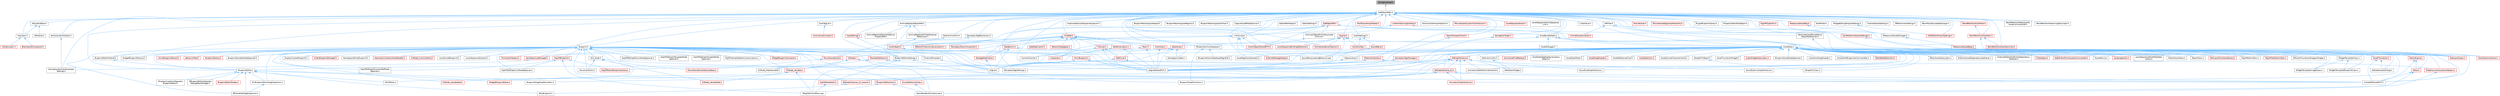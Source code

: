 digraph "StringOverload.h"
{
 // INTERACTIVE_SVG=YES
 // LATEX_PDF_SIZE
  bgcolor="transparent";
  edge [fontname=Helvetica,fontsize=10,labelfontname=Helvetica,labelfontsize=10];
  node [fontname=Helvetica,fontsize=10,shape=box,height=0.2,width=0.4];
  Node1 [id="Node000001",label="StringOverload.h",height=0.2,width=0.4,color="gray40", fillcolor="grey60", style="filled", fontcolor="black",tooltip=" "];
  Node1 -> Node2 [id="edge1_Node000001_Node000002",dir="back",color="steelblue1",style="solid",tooltip=" "];
  Node2 [id="Node000002",label="SoftObjectPath.h",height=0.2,width=0.4,color="grey40", fillcolor="white", style="filled",URL="$d3/dc8/SoftObjectPath_8h.html",tooltip=" "];
  Node2 -> Node3 [id="edge2_Node000002_Node000003",dir="back",color="steelblue1",style="solid",tooltip=" "];
  Node3 [id="Node000003",label="AISystem.h",height=0.2,width=0.4,color="grey40", fillcolor="white", style="filled",URL="$d0/d71/AISystem_8h.html",tooltip=" "];
  Node3 -> Node4 [id="edge3_Node000003_Node000004",dir="back",color="steelblue1",style="solid",tooltip=" "];
  Node4 [id="Node000004",label="AISubsystem.h",height=0.2,width=0.4,color="red", fillcolor="#FFF0F0", style="filled",URL="$d0/d50/AISubsystem_8h.html",tooltip=" "];
  Node3 -> Node8 [id="edge4_Node000003_Node000008",dir="back",color="steelblue1",style="solid",tooltip=" "];
  Node8 [id="Node000008",label="BlackboardComponent.h",height=0.2,width=0.4,color="red", fillcolor="#FFF0F0", style="filled",URL="$d9/d2d/BlackboardComponent_8h.html",tooltip=" "];
  Node2 -> Node34 [id="edge5_Node000002_Node000034",dir="back",color="steelblue1",style="solid",tooltip=" "];
  Node34 [id="Node000034",label="AISystemBase.h",height=0.2,width=0.4,color="grey40", fillcolor="white", style="filled",URL="$d5/d44/AISystemBase_8h.html",tooltip=" "];
  Node34 -> Node35 [id="edge6_Node000034_Node000035",dir="back",color="steelblue1",style="solid",tooltip=" "];
  Node35 [id="Node000035",label="AIModule.h",height=0.2,width=0.4,color="grey40", fillcolor="white", style="filled",URL="$d9/df1/AIModule_8h.html",tooltip=" "];
  Node34 -> Node3 [id="edge7_Node000034_Node000003",dir="back",color="steelblue1",style="solid",tooltip=" "];
  Node2 -> Node36 [id="edge8_Node000002_Node000036",dir="back",color="steelblue1",style="solid",tooltip=" "];
  Node36 [id="Node000036",label="ARFilter.h",height=0.2,width=0.4,color="grey40", fillcolor="white", style="filled",URL="$da/df2/ARFilter_8h.html",tooltip=" "];
  Node36 -> Node37 [id="edge9_Node000036_Node000037",dir="back",color="steelblue1",style="solid",tooltip=" "];
  Node37 [id="Node000037",label="KismetSystemLibrary.h",height=0.2,width=0.4,color="red", fillcolor="#FFF0F0", style="filled",URL="$da/d0f/KismetSystemLibrary_8h.html",tooltip=" "];
  Node36 -> Node43 [id="edge10_Node000036_Node000043",dir="back",color="steelblue1",style="solid",tooltip=" "];
  Node43 [id="Node000043",label="NoExportTypes.h",height=0.2,width=0.4,color="red", fillcolor="#FFF0F0", style="filled",URL="$d3/d21/NoExportTypes_8h.html",tooltip=" "];
  Node36 -> Node148 [id="edge11_Node000036_Node000148",dir="back",color="steelblue1",style="solid",tooltip=" "];
  Node148 [id="Node000148",label="UnrealEdSharedPCH.h",height=0.2,width=0.4,color="grey40", fillcolor="white", style="filled",URL="$d1/de6/UnrealEdSharedPCH_8h.html",tooltip=" "];
  Node2 -> Node149 [id="edge12_Node000002_Node000149",dir="back",color="steelblue1",style="solid",tooltip=" "];
  Node149 [id="Node000149",label="AbilitySystemGlobals.h",height=0.2,width=0.4,color="grey40", fillcolor="white", style="filled",URL="$dc/d82/AbilitySystemGlobals_8h.html",tooltip=" "];
  Node149 -> Node150 [id="edge13_Node000149_Node000150",dir="back",color="steelblue1",style="solid",tooltip=" "];
  Node150 [id="Node000150",label="GameplayAbilitiesDeveloper\lSettings.h",height=0.2,width=0.4,color="grey40", fillcolor="white", style="filled",URL="$d3/d55/GameplayAbilitiesDeveloperSettings_8h.html",tooltip=" "];
  Node2 -> Node151 [id="edge14_Node000002_Node000151",dir="back",color="steelblue1",style="solid",tooltip=" "];
  Node151 [id="Node000151",label="ArchiveReplaceObjectRef.h",height=0.2,width=0.4,color="grey40", fillcolor="white", style="filled",URL="$db/d36/ArchiveReplaceObjectRef_8h.html",tooltip=" "];
  Node151 -> Node152 [id="edge15_Node000151_Node000152",dir="back",color="steelblue1",style="solid",tooltip=" "];
  Node152 [id="Node000152",label="ArchiveReplaceObjectAndStruct\lPropertyRef.h",height=0.2,width=0.4,color="grey40", fillcolor="white", style="filled",URL="$db/d03/ArchiveReplaceObjectAndStructPropertyRef_8h.html",tooltip=" "];
  Node151 -> Node153 [id="edge16_Node000151_Node000153",dir="back",color="steelblue1",style="solid",tooltip=" "];
  Node153 [id="Node000153",label="ArchiveReplaceOrClearExternal\lReferences.h",height=0.2,width=0.4,color="grey40", fillcolor="white", style="filled",URL="$d1/d53/ArchiveReplaceOrClearExternalReferences_8h.html",tooltip=" "];
  Node153 -> Node154 [id="edge17_Node000153_Node000154",dir="back",color="steelblue1",style="solid",tooltip=" "];
  Node154 [id="Node000154",label="CoreUObject.h",height=0.2,width=0.4,color="red", fillcolor="#FFF0F0", style="filled",URL="$d0/ded/CoreUObject_8h.html",tooltip=" "];
  Node154 -> Node40 [id="edge18_Node000154_Node000040",dir="back",color="steelblue1",style="solid",tooltip=" "];
  Node40 [id="Node000040",label="Engine.h",height=0.2,width=0.4,color="grey40", fillcolor="white", style="filled",URL="$d1/d34/Public_2Engine_8h.html",tooltip=" "];
  Node151 -> Node154 [id="edge19_Node000151_Node000154",dir="back",color="steelblue1",style="solid",tooltip=" "];
  Node2 -> Node160 [id="edge20_Node000002_Node000160",dir="back",color="steelblue1",style="solid",tooltip=" "];
  Node160 [id="Node000160",label="ArchiveUObjectFromStructured\lArchive.h",height=0.2,width=0.4,color="grey40", fillcolor="white", style="filled",URL="$d2/d52/ArchiveUObjectFromStructuredArchive_8h.html",tooltip=" "];
  Node160 -> Node161 [id="edge21_Node000160_Node000161",dir="back",color="steelblue1",style="solid",tooltip=" "];
  Node161 [id="Node000161",label="CoreUObjectSharedPCH.h",height=0.2,width=0.4,color="red", fillcolor="#FFF0F0", style="filled",URL="$de/d2f/CoreUObjectSharedPCH_8h.html",tooltip=" "];
  Node2 -> Node164 [id="edge22_Node000002_Node000164",dir="back",color="steelblue1",style="solid",tooltip=" "];
  Node164 [id="Node000164",label="AssetBundleData.h",height=0.2,width=0.4,color="grey40", fillcolor="white", style="filled",URL="$df/d47/AssetBundleData_8h.html",tooltip=" "];
  Node164 -> Node165 [id="edge23_Node000164_Node000165",dir="back",color="steelblue1",style="solid",tooltip=" "];
  Node165 [id="Node000165",label="AssetData.h",height=0.2,width=0.4,color="grey40", fillcolor="white", style="filled",URL="$d9/d19/AssetData_8h.html",tooltip=" "];
  Node165 -> Node166 [id="edge24_Node000165_Node000166",dir="back",color="steelblue1",style="solid",tooltip=" "];
  Node166 [id="Node000166",label="ActorDescContainer.h",height=0.2,width=0.4,color="red", fillcolor="#FFF0F0", style="filled",URL="$de/df0/ActorDescContainer_8h.html",tooltip=" "];
  Node165 -> Node190 [id="edge25_Node000165_Node000190",dir="back",color="steelblue1",style="solid",tooltip=" "];
  Node190 [id="Node000190",label="AnimAssetFindReplace.h",height=0.2,width=0.4,color="red", fillcolor="#FFF0F0", style="filled",URL="$d2/d3f/AnimAssetFindReplace_8h.html",tooltip=" "];
  Node165 -> Node194 [id="edge26_Node000165_Node000194",dir="back",color="steelblue1",style="solid",tooltip=" "];
  Node194 [id="Node000194",label="AnimationGraphSchema.h",height=0.2,width=0.4,color="red", fillcolor="#FFF0F0", style="filled",URL="$dc/d75/AnimationGraphSchema_8h.html",tooltip=" "];
  Node165 -> Node197 [id="edge27_Node000165_Node000197",dir="back",color="steelblue1",style="solid",tooltip=" "];
  Node197 [id="Node000197",label="AnimationStateMachineSchema.h",height=0.2,width=0.4,color="grey40", fillcolor="white", style="filled",URL="$d7/d8c/AnimationStateMachineSchema_8h.html",tooltip=" "];
  Node165 -> Node198 [id="edge28_Node000165_Node000198",dir="back",color="steelblue1",style="solid",tooltip=" "];
  Node198 [id="Node000198",label="AssetDataTagMapSerialization\lDetails.h",height=0.2,width=0.4,color="grey40", fillcolor="white", style="filled",URL="$d5/d67/AssetDataTagMapSerializationDetails_8h.html",tooltip=" "];
  Node165 -> Node199 [id="edge29_Node000165_Node000199",dir="back",color="steelblue1",style="solid",tooltip=" "];
  Node199 [id="Node000199",label="AssetDataToken.h",height=0.2,width=0.4,color="grey40", fillcolor="white", style="filled",URL="$d2/da5/AssetDataToken_8h.html",tooltip=" "];
  Node165 -> Node200 [id="edge30_Node000165_Node000200",dir="back",color="steelblue1",style="solid",tooltip=" "];
  Node200 [id="Node000200",label="AssetDragDropOp.h",height=0.2,width=0.4,color="red", fillcolor="#FFF0F0", style="filled",URL="$df/dda/AssetDragDropOp_8h.html",tooltip=" "];
  Node165 -> Node202 [id="edge31_Node000165_Node000202",dir="back",color="steelblue1",style="solid",tooltip=" "];
  Node202 [id="Node000202",label="AssetReferenceFixer.h",height=0.2,width=0.4,color="grey40", fillcolor="white", style="filled",URL="$dd/da4/AssetReferenceFixer_8h.html",tooltip=" "];
  Node165 -> Node203 [id="edge32_Node000165_Node000203",dir="back",color="steelblue1",style="solid",tooltip=" "];
  Node203 [id="Node000203",label="AssetRegistryGenerator.h",height=0.2,width=0.4,color="grey40", fillcolor="white", style="filled",URL="$df/dd1/AssetRegistryGenerator_8h.html",tooltip=" "];
  Node165 -> Node204 [id="edge33_Node000165_Node000204",dir="back",color="steelblue1",style="solid",tooltip=" "];
  Node204 [id="Node000204",label="AssetSelection.h",height=0.2,width=0.4,color="red", fillcolor="#FFF0F0", style="filled",URL="$d2/d2c/AssetSelection_8h.html",tooltip=" "];
  Node165 -> Node211 [id="edge34_Node000165_Node000211",dir="back",color="steelblue1",style="solid",tooltip=" "];
  Node211 [id="Node000211",label="AssetSourceFilenameCache.h",height=0.2,width=0.4,color="grey40", fillcolor="white", style="filled",URL="$dd/d16/AssetSourceFilenameCache_8h.html",tooltip=" "];
  Node165 -> Node212 [id="edge35_Node000165_Node000212",dir="back",color="steelblue1",style="solid",tooltip=" "];
  Node212 [id="Node000212",label="AssetThumbnail.h",height=0.2,width=0.4,color="red", fillcolor="#FFF0F0", style="filled",URL="$d7/d61/AssetThumbnail_8h.html",tooltip=" "];
  Node212 -> Node221 [id="edge36_Node000212_Node000221",dir="back",color="steelblue1",style="solid",tooltip=" "];
  Node221 [id="Node000221",label="SDeleteAssetsDialog.h",height=0.2,width=0.4,color="grey40", fillcolor="white", style="filled",URL="$d7/d0d/SDeleteAssetsDialog_8h.html",tooltip=" "];
  Node212 -> Node148 [id="edge37_Node000212_Node000148",dir="back",color="steelblue1",style="solid",tooltip=" "];
  Node165 -> Node222 [id="edge38_Node000165_Node000222",dir="back",color="steelblue1",style="solid",tooltip=" "];
  Node222 [id="Node000222",label="AssetThumbnailWidget.h",height=0.2,width=0.4,color="grey40", fillcolor="white", style="filled",URL="$d8/d2a/AssetThumbnailWidget_8h.html",tooltip=" "];
  Node165 -> Node223 [id="edge39_Node000165_Node000223",dir="back",color="steelblue1",style="solid",tooltip=" "];
  Node223 [id="Node000223",label="AudioWidgetSubsystem.h",height=0.2,width=0.4,color="red", fillcolor="#FFF0F0", style="filled",URL="$de/d1b/AudioWidgetSubsystem_8h.html",tooltip=" "];
  Node165 -> Node225 [id="edge40_Node000165_Node000225",dir="back",color="steelblue1",style="solid",tooltip=" "];
  Node225 [id="Node000225",label="BlueprintActionDatabaseRegistrar.h",height=0.2,width=0.4,color="grey40", fillcolor="white", style="filled",URL="$d5/d5d/BlueprintActionDatabaseRegistrar_8h.html",tooltip=" "];
  Node165 -> Node226 [id="edge41_Node000165_Node000226",dir="back",color="steelblue1",style="solid",tooltip=" "];
  Node226 [id="Node000226",label="BlueprintAssetNodeSpawner.h",height=0.2,width=0.4,color="grey40", fillcolor="white", style="filled",URL="$d2/d56/BlueprintAssetNodeSpawner_8h.html",tooltip=" "];
  Node165 -> Node227 [id="edge42_Node000165_Node000227",dir="back",color="steelblue1",style="solid",tooltip=" "];
  Node227 [id="Node000227",label="CollectionDragDropOp.h",height=0.2,width=0.4,color="grey40", fillcolor="white", style="filled",URL="$d6/d23/CollectionDragDropOp_8h.html",tooltip=" "];
  Node165 -> Node228 [id="edge43_Node000165_Node000228",dir="back",color="steelblue1",style="solid",tooltip=" "];
  Node228 [id="Node000228",label="CompileAllBlueprintsCommandlet.h",height=0.2,width=0.4,color="grey40", fillcolor="white", style="filled",URL="$d4/d7d/CompileAllBlueprintsCommandlet_8h.html",tooltip=" "];
  Node165 -> Node229 [id="edge44_Node000165_Node000229",dir="back",color="steelblue1",style="solid",tooltip=" "];
  Node229 [id="Node000229",label="DataTableEditorUtils.h",height=0.2,width=0.4,color="red", fillcolor="#FFF0F0", style="filled",URL="$d6/d6f/DataTableEditorUtils_8h.html",tooltip=" "];
  Node165 -> Node231 [id="edge45_Node000165_Node000231",dir="back",color="steelblue1",style="solid",tooltip=" "];
  Node231 [id="Node000231",label="EdGraphSchema.h",height=0.2,width=0.4,color="red", fillcolor="#FFF0F0", style="filled",URL="$d2/dce/EdGraphSchema_8h.html",tooltip=" "];
  Node231 -> Node194 [id="edge46_Node000231_Node000194",dir="back",color="steelblue1",style="solid",tooltip=" "];
  Node231 -> Node197 [id="edge47_Node000231_Node000197",dir="back",color="steelblue1",style="solid",tooltip=" "];
  Node231 -> Node235 [id="edge48_Node000231_Node000235",dir="back",color="steelblue1",style="solid",tooltip=" "];
  Node235 [id="Node000235",label="BlueprintDragDropMenuItem.h",height=0.2,width=0.4,color="grey40", fillcolor="white", style="filled",URL="$dc/deb/BlueprintDragDropMenuItem_8h.html",tooltip=" "];
  Node231 -> Node236 [id="edge49_Node000231_Node000236",dir="back",color="steelblue1",style="solid",tooltip=" "];
  Node236 [id="Node000236",label="BlueprintEditor.h",height=0.2,width=0.4,color="grey40", fillcolor="white", style="filled",URL="$df/d7d/BlueprintEditor_8h.html",tooltip=" "];
  Node236 -> Node237 [id="edge50_Node000236_Node000237",dir="back",color="steelblue1",style="solid",tooltip=" "];
  Node237 [id="Node000237",label="BPVariableDragDropAction.h",height=0.2,width=0.4,color="grey40", fillcolor="white", style="filled",URL="$dd/d23/BPVariableDragDropAction_8h.html",tooltip=" "];
  Node236 -> Node235 [id="edge51_Node000236_Node000235",dir="back",color="steelblue1",style="solid",tooltip=" "];
  Node236 -> Node238 [id="edge52_Node000236_Node000238",dir="back",color="steelblue1",style="solid",tooltip=" "];
  Node238 [id="Node000238",label="BlueprintEditorModes.h",height=0.2,width=0.4,color="red", fillcolor="#FFF0F0", style="filled",URL="$d9/d70/BlueprintEditorModes_8h.html",tooltip=" "];
  Node236 -> Node240 [id="edge53_Node000236_Node000240",dir="back",color="steelblue1",style="solid",tooltip=" "];
  Node240 [id="Node000240",label="IDisplayClusterConfigurator\lBlueprintEditor.h",height=0.2,width=0.4,color="grey40", fillcolor="white", style="filled",URL="$dd/d4b/IDisplayClusterConfiguratorBlueprintEditor_8h.html",tooltip=" "];
  Node236 -> Node241 [id="edge54_Node000236_Node000241",dir="back",color="steelblue1",style="solid",tooltip=" "];
  Node241 [id="Node000241",label="MyBlueprintItemDragDropAction.h",height=0.2,width=0.4,color="grey40", fillcolor="white", style="filled",URL="$da/d11/MyBlueprintItemDragDropAction_8h.html",tooltip=" "];
  Node241 -> Node237 [id="edge55_Node000241_Node000237",dir="back",color="steelblue1",style="solid",tooltip=" "];
  Node236 -> Node242 [id="edge56_Node000236_Node000242",dir="back",color="steelblue1",style="solid",tooltip=" "];
  Node242 [id="Node000242",label="SBlueprintEditorSelected\lDebugObjectWidget.h",height=0.2,width=0.4,color="grey40", fillcolor="white", style="filled",URL="$de/d6c/SBlueprintEditorSelectedDebugObjectWidget_8h.html",tooltip=" "];
  Node236 -> Node243 [id="edge57_Node000236_Node000243",dir="back",color="steelblue1",style="solid",tooltip=" "];
  Node243 [id="Node000243",label="SMyBlueprint.h",height=0.2,width=0.4,color="grey40", fillcolor="white", style="filled",URL="$d3/d34/SMyBlueprint_8h.html",tooltip=" "];
  Node236 -> Node244 [id="edge58_Node000236_Node000244",dir="back",color="steelblue1",style="solid",tooltip=" "];
  Node244 [id="Node000244",label="SSCSEditor.h",height=0.2,width=0.4,color="grey40", fillcolor="white", style="filled",URL="$d0/d2e/SSCSEditor_8h.html",tooltip=" "];
  Node236 -> Node245 [id="edge59_Node000236_Node000245",dir="back",color="steelblue1",style="solid",tooltip=" "];
  Node245 [id="Node000245",label="WidgetBlueprintEditor.h",height=0.2,width=0.4,color="red", fillcolor="#FFF0F0", style="filled",URL="$d6/d04/WidgetBlueprintEditor_8h.html",tooltip=" "];
  Node231 -> Node412 [id="edge60_Node000231_Node000412",dir="back",color="steelblue1",style="solid",tooltip=" "];
  Node412 [id="Node000412",label="EdGraphSchema_K2.h",height=0.2,width=0.4,color="red", fillcolor="#FFF0F0", style="filled",URL="$d0/dcf/EdGraphSchema__K2_8h.html",tooltip=" "];
  Node412 -> Node194 [id="edge61_Node000412_Node000194",dir="back",color="steelblue1",style="solid",tooltip=" "];
  Node412 -> Node415 [id="edge62_Node000412_Node000415",dir="back",color="steelblue1",style="solid",tooltip=" "];
  Node415 [id="Node000415",label="BlueprintEditorUtils.h",height=0.2,width=0.4,color="red", fillcolor="#FFF0F0", style="filled",URL="$d7/d3d/BlueprintEditorUtils_8h.html",tooltip=" "];
  Node415 -> Node417 [id="edge63_Node000415_Node000417",dir="back",color="steelblue1",style="solid",tooltip=" "];
  Node417 [id="Node000417",label="GameModeInfoCustomizer.h",height=0.2,width=0.4,color="grey40", fillcolor="white", style="filled",URL="$d5/df3/GameModeInfoCustomizer_8h.html",tooltip=" "];
  Node415 -> Node418 [id="edge64_Node000415_Node000418",dir="back",color="steelblue1",style="solid",tooltip=" "];
  Node418 [id="Node000418",label="SRigVMActionMenu.cpp",height=0.2,width=0.4,color="grey40", fillcolor="white", style="filled",URL="$dc/d4c/SRigVMActionMenu_8cpp.html",tooltip=" "];
  Node412 -> Node419 [id="edge65_Node000412_Node000419",dir="back",color="steelblue1",style="solid",tooltip=" "];
  Node419 [id="Node000419",label="BlueprintTypePromotion.h",height=0.2,width=0.4,color="grey40", fillcolor="white", style="filled",URL="$d2/d23/BlueprintTypePromotion_8h.html",tooltip=" "];
  Node412 -> Node420 [id="edge66_Node000412_Node000420",dir="back",color="steelblue1",style="solid",tooltip=" "];
  Node420 [id="Node000420",label="EdGraphSchema_K2_Actions.h",height=0.2,width=0.4,color="red", fillcolor="#FFF0F0", style="filled",URL="$d8/d9c/EdGraphSchema__K2__Actions_8h.html",tooltip=" "];
  Node420 -> Node243 [id="edge67_Node000420_Node000243",dir="back",color="steelblue1",style="solid",tooltip=" "];
  Node412 -> Node148 [id="edge68_Node000412_Node000148",dir="back",color="steelblue1",style="solid",tooltip=" "];
  Node231 -> Node420 [id="edge69_Node000231_Node000420",dir="back",color="steelblue1",style="solid",tooltip=" "];
  Node231 -> Node163 [id="edge70_Node000231_Node000163",dir="back",color="steelblue1",style="solid",tooltip=" "];
  Node163 [id="Node000163",label="EngineSharedPCH.h",height=0.2,width=0.4,color="grey40", fillcolor="white", style="filled",URL="$dc/dbb/EngineSharedPCH_8h.html",tooltip=" "];
  Node163 -> Node148 [id="edge71_Node000163_Node000148",dir="back",color="steelblue1",style="solid",tooltip=" "];
  Node231 -> Node618 [id="edge72_Node000231_Node000618",dir="back",color="steelblue1",style="solid",tooltip=" "];
  Node618 [id="Node000618",label="SoundCueGraphSchema.h",height=0.2,width=0.4,color="grey40", fillcolor="white", style="filled",URL="$d7/d4a/SoundCueGraphSchema_8h.html",tooltip=" "];
  Node231 -> Node286 [id="edge73_Node000231_Node000286",dir="back",color="steelblue1",style="solid",tooltip=" "];
  Node286 [id="Node000286",label="SoundSubmixGraphSchema.h",height=0.2,width=0.4,color="grey40", fillcolor="white", style="filled",URL="$dc/ddf/SoundSubmixGraphSchema_8h.html",tooltip=" "];
  Node165 -> Node412 [id="edge74_Node000165_Node000412",dir="back",color="steelblue1",style="solid",tooltip=" "];
  Node165 -> Node619 [id="edge75_Node000165_Node000619",dir="back",color="steelblue1",style="solid",tooltip=" "];
  Node619 [id="Node000619",label="Editor.h",height=0.2,width=0.4,color="red", fillcolor="#FFF0F0", style="filled",URL="$de/d6e/Editor_8h.html",tooltip=" "];
  Node619 -> Node417 [id="edge76_Node000619_Node000417",dir="back",color="steelblue1",style="solid",tooltip=" "];
  Node619 -> Node148 [id="edge77_Node000619_Node000148",dir="back",color="steelblue1",style="solid",tooltip=" "];
  Node165 -> Node773 [id="edge78_Node000165_Node000773",dir="back",color="steelblue1",style="solid",tooltip=" "];
  Node773 [id="Node000773",label="EditorAnimUtils.h",height=0.2,width=0.4,color="grey40", fillcolor="white", style="filled",URL="$d1/dd4/EditorAnimUtils_8h.html",tooltip=" "];
  Node773 -> Node714 [id="edge79_Node000773_Node000714",dir="back",color="steelblue1",style="solid",tooltip=" "];
  Node714 [id="Node000714",label="SSkeletonWidget.h",height=0.2,width=0.4,color="grey40", fillcolor="white", style="filled",URL="$dd/da7/SSkeletonWidget_8h.html",tooltip=" "];
  Node165 -> Node774 [id="edge80_Node000165_Node000774",dir="back",color="steelblue1",style="solid",tooltip=" "];
  Node774 [id="Node000774",label="EditorAssetSubsystem.h",height=0.2,width=0.4,color="grey40", fillcolor="white", style="filled",URL="$df/d69/EditorAssetSubsystem_8h.html",tooltip=" "];
  Node165 -> Node775 [id="edge81_Node000165_Node000775",dir="back",color="steelblue1",style="solid",tooltip=" "];
  Node775 [id="Node000775",label="EditorEngine.h",height=0.2,width=0.4,color="red", fillcolor="#FFF0F0", style="filled",URL="$da/d0c/EditorEngine_8h.html",tooltip=" "];
  Node775 -> Node619 [id="edge82_Node000775_Node000619",dir="back",color="steelblue1",style="solid",tooltip=" "];
  Node775 -> Node148 [id="edge83_Node000775_Node000148",dir="back",color="steelblue1",style="solid",tooltip=" "];
  Node165 -> Node163 [id="edge84_Node000165_Node000163",dir="back",color="steelblue1",style="solid",tooltip=" "];
  Node165 -> Node778 [id="edge85_Node000165_Node000778",dir="back",color="steelblue1",style="solid",tooltip=" "];
  Node778 [id="Node000778",label="ExternalAssetDependencyGatherer.h",height=0.2,width=0.4,color="grey40", fillcolor="white", style="filled",URL="$da/dbe/ExternalAssetDependencyGatherer_8h.html",tooltip=" "];
  Node165 -> Node779 [id="edge86_Node000165_Node000779",dir="back",color="steelblue1",style="solid",tooltip=" "];
  Node779 [id="Node000779",label="ExternalObjectAndActorDependency\lGatherer.h",height=0.2,width=0.4,color="grey40", fillcolor="white", style="filled",URL="$d3/d4e/ExternalObjectAndActorDependencyGatherer_8h.html",tooltip=" "];
  Node165 -> Node780 [id="edge87_Node000165_Node000780",dir="back",color="steelblue1",style="solid",tooltip=" "];
  Node780 [id="Node000780",label="ExternalPackageHelper.h",height=0.2,width=0.4,color="red", fillcolor="#FFF0F0", style="filled",URL="$d3/d2f/ExternalPackageHelper_8h.html",tooltip=" "];
  Node165 -> Node782 [id="edge88_Node000165_Node000782",dir="back",color="steelblue1",style="solid",tooltip=" "];
  Node782 [id="Node000782",label="FileHelpers.h",height=0.2,width=0.4,color="red", fillcolor="#FFF0F0", style="filled",URL="$d9/d82/FileHelpers_8h.html",tooltip=" "];
  Node165 -> Node784 [id="edge89_Node000165_Node000784",dir="back",color="steelblue1",style="solid",tooltip=" "];
  Node784 [id="Node000784",label="GameplayCueManager.h",height=0.2,width=0.4,color="red", fillcolor="#FFF0F0", style="filled",URL="$d7/d4e/GameplayCueManager_8h.html",tooltip=" "];
  Node784 -> Node150 [id="edge90_Node000784_Node000150",dir="back",color="steelblue1",style="solid",tooltip=" "];
  Node165 -> Node786 [id="edge91_Node000165_Node000786",dir="back",color="steelblue1",style="solid",tooltip=" "];
  Node786 [id="Node000786",label="GameplayTagsManager.h",height=0.2,width=0.4,color="red", fillcolor="#FFF0F0", style="filled",URL="$d5/dc9/GameplayTagsManager_8h.html",tooltip=" "];
  Node786 -> Node789 [id="edge92_Node000786_Node000789",dir="back",color="steelblue1",style="solid",tooltip=" "];
  Node789 [id="Node000789",label="GameplayTagsSettings.h",height=0.2,width=0.4,color="grey40", fillcolor="white", style="filled",URL="$d0/dec/GameplayTagsSettings_8h.html",tooltip=" "];
  Node165 -> Node858 [id="edge93_Node000165_Node000858",dir="back",color="steelblue1",style="solid",tooltip=" "];
  Node858 [id="Node000858",label="GatherTextFromAssetsCommandlet.h",height=0.2,width=0.4,color="red", fillcolor="#FFF0F0", style="filled",URL="$df/da5/GatherTextFromAssetsCommandlet_8h.html",tooltip=" "];
  Node165 -> Node859 [id="edge94_Node000165_Node000859",dir="back",color="steelblue1",style="solid",tooltip=" "];
  Node859 [id="Node000859",label="IAssetFamily.h",height=0.2,width=0.4,color="grey40", fillcolor="white", style="filled",URL="$d5/d12/IAssetFamily_8h.html",tooltip=" "];
  Node165 -> Node860 [id="edge95_Node000165_Node000860",dir="back",color="steelblue1",style="solid",tooltip=" "];
  Node860 [id="Node000860",label="LandscapeUtils.h",height=0.2,width=0.4,color="red", fillcolor="#FFF0F0", style="filled",URL="$d0/dc0/LandscapeUtils_8h.html",tooltip=" "];
  Node165 -> Node871 [id="edge96_Node000165_Node000871",dir="back",color="steelblue1",style="solid",tooltip=" "];
  Node871 [id="Node000871",label="LevelSequenceShotMetaData\lLibrary.h",height=0.2,width=0.4,color="grey40", fillcolor="white", style="filled",URL="$d2/d37/LevelSequenceShotMetaDataLibrary_8h.html",tooltip=" "];
  Node165 -> Node872 [id="edge97_Node000165_Node000872",dir="back",color="steelblue1",style="solid",tooltip=" "];
  Node872 [id="Node000872",label="MediaTrackEditor.h",height=0.2,width=0.4,color="grey40", fillcolor="white", style="filled",URL="$d0/d41/MediaTrackEditor_8h.html",tooltip=" "];
  Node165 -> Node43 [id="edge98_Node000165_Node000043",dir="back",color="steelblue1",style="solid",tooltip=" "];
  Node165 -> Node873 [id="edge99_Node000165_Node000873",dir="back",color="steelblue1",style="solid",tooltip=" "];
  Node873 [id="Node000873",label="ObjectLibrary.h",height=0.2,width=0.4,color="grey40", fillcolor="white", style="filled",URL="$d8/de1/ObjectLibrary_8h.html",tooltip=" "];
  Node873 -> Node40 [id="edge100_Node000873_Node000040",dir="back",color="steelblue1",style="solid",tooltip=" "];
  Node165 -> Node874 [id="edge101_Node000165_Node000874",dir="back",color="steelblue1",style="solid",tooltip=" "];
  Node874 [id="Node000874",label="ObjectTools.h",height=0.2,width=0.4,color="grey40", fillcolor="white", style="filled",URL="$d3/d71/ObjectTools_8h.html",tooltip=" "];
  Node165 -> Node875 [id="edge102_Node000165_Node000875",dir="back",color="steelblue1",style="solid",tooltip=" "];
  Node875 [id="Node000875",label="PropertyCustomizationHelpers.h",height=0.2,width=0.4,color="red", fillcolor="#FFF0F0", style="filled",URL="$d7/dd0/PropertyCustomizationHelpers_8h.html",tooltip=" "];
  Node875 -> Node417 [id="edge103_Node000875_Node000417",dir="back",color="steelblue1",style="solid",tooltip=" "];
  Node165 -> Node877 [id="edge104_Node000165_Node000877",dir="back",color="steelblue1",style="solid",tooltip=" "];
  Node877 [id="Node000877",label="ReimportFbxSceneFactory.h",height=0.2,width=0.4,color="red", fillcolor="#FFF0F0", style="filled",URL="$dc/d5f/ReimportFbxSceneFactory_8h.html",tooltip=" "];
  Node165 -> Node433 [id="edge105_Node000165_Node000433",dir="back",color="steelblue1",style="solid",tooltip=" "];
  Node433 [id="Node000433",label="RigVMEditorBlueprintLibrary.h",height=0.2,width=0.4,color="red", fillcolor="#FFF0F0", style="filled",URL="$d9/d31/RigVMEditorBlueprintLibrary_8h.html",tooltip=" "];
  Node165 -> Node878 [id="edge106_Node000165_Node000878",dir="back",color="steelblue1",style="solid",tooltip=" "];
  Node878 [id="Node000878",label="RigVMEditorTools.h",height=0.2,width=0.4,color="grey40", fillcolor="white", style="filled",URL="$d5/ddd/RigVMEditorTools_8h.html",tooltip=" "];
  Node165 -> Node446 [id="edge107_Node000165_Node000446",dir="back",color="steelblue1",style="solid",tooltip=" "];
  Node446 [id="Node000446",label="RigVMTreeToolkitTask.h",height=0.2,width=0.4,color="red", fillcolor="#FFF0F0", style="filled",URL="$d1/dd5/RigVMTreeToolkitTask_8h.html",tooltip=" "];
  Node165 -> Node221 [id="edge108_Node000165_Node000221",dir="back",color="steelblue1",style="solid",tooltip=" "];
  Node165 -> Node390 [id="edge109_Node000165_Node000390",dir="back",color="steelblue1",style="solid",tooltip=" "];
  Node390 [id="Node000390",label="SGraphPinClass.h",height=0.2,width=0.4,color="grey40", fillcolor="white", style="filled",URL="$df/d8d/SGraphPinClass_8h.html",tooltip=" "];
  Node165 -> Node389 [id="edge110_Node000165_Node000389",dir="back",color="steelblue1",style="solid",tooltip=" "];
  Node389 [id="Node000389",label="SGraphPinObject.h",height=0.2,width=0.4,color="grey40", fillcolor="white", style="filled",URL="$da/dd6/SGraphPinObject_8h.html",tooltip=" "];
  Node389 -> Node390 [id="edge111_Node000389_Node000390",dir="back",color="steelblue1",style="solid",tooltip=" "];
  Node165 -> Node714 [id="edge112_Node000165_Node000714",dir="back",color="steelblue1",style="solid",tooltip=" "];
  Node165 -> Node618 [id="edge113_Node000165_Node000618",dir="back",color="steelblue1",style="solid",tooltip=" "];
  Node165 -> Node286 [id="edge114_Node000165_Node000286",dir="back",color="steelblue1",style="solid",tooltip=" "];
  Node165 -> Node879 [id="edge115_Node000165_Node000879",dir="back",color="steelblue1",style="solid",tooltip=" "];
  Node879 [id="Node000879",label="SoundWaveLoadingBehavior.cpp",height=0.2,width=0.4,color="grey40", fillcolor="white", style="filled",URL="$d7/d95/SoundWaveLoadingBehavior_8cpp.html",tooltip=" "];
  Node165 -> Node880 [id="edge116_Node000165_Node000880",dir="back",color="steelblue1",style="solid",tooltip=" "];
  Node880 [id="Node000880",label="VPAssetThumbnailWrapperWidget.h",height=0.2,width=0.4,color="grey40", fillcolor="white", style="filled",URL="$d8/da8/VPAssetThumbnailWrapperWidget_8h.html",tooltip=" "];
  Node165 -> Node245 [id="edge117_Node000165_Node000245",dir="back",color="steelblue1",style="solid",tooltip=" "];
  Node165 -> Node881 [id="edge118_Node000165_Node000881",dir="back",color="steelblue1",style="solid",tooltip=" "];
  Node881 [id="Node000881",label="WidgetTemplateBlueprintClass.h",height=0.2,width=0.4,color="grey40", fillcolor="white", style="filled",URL="$d4/d8e/WidgetTemplateBlueprintClass_8h.html",tooltip=" "];
  Node165 -> Node882 [id="edge119_Node000165_Node000882",dir="back",color="steelblue1",style="solid",tooltip=" "];
  Node882 [id="Node000882",label="WidgetTemplateClass.h",height=0.2,width=0.4,color="grey40", fillcolor="white", style="filled",URL="$df/da5/WidgetTemplateClass_8h.html",tooltip=" "];
  Node882 -> Node881 [id="edge120_Node000882_Node000881",dir="back",color="steelblue1",style="solid",tooltip=" "];
  Node882 -> Node883 [id="edge121_Node000882_Node000883",dir="back",color="steelblue1",style="solid",tooltip=" "];
  Node883 [id="Node000883",label="WidgetTemplateImageClass.h",height=0.2,width=0.4,color="grey40", fillcolor="white", style="filled",URL="$d1/d00/WidgetTemplateImageClass_8h.html",tooltip=" "];
  Node165 -> Node883 [id="edge122_Node000165_Node000883",dir="back",color="steelblue1",style="solid",tooltip=" "];
  Node164 -> Node884 [id="edge123_Node000164_Node000884",dir="back",color="steelblue1",style="solid",tooltip=" "];
  Node884 [id="Node000884",label="AssetManager.h",height=0.2,width=0.4,color="grey40", fillcolor="white", style="filled",URL="$d6/d7d/AssetManager_8h.html",tooltip=" "];
  Node164 -> Node885 [id="edge124_Node000164_Node000885",dir="back",color="steelblue1",style="solid",tooltip=" "];
  Node885 [id="Node000885",label="DataAsset.h",height=0.2,width=0.4,color="red", fillcolor="#FFF0F0", style="filled",URL="$dd/d05/DataAsset_8h.html",tooltip=" "];
  Node885 -> Node40 [id="edge125_Node000885_Node000040",dir="back",color="steelblue1",style="solid",tooltip=" "];
  Node885 -> Node163 [id="edge126_Node000885_Node000163",dir="back",color="steelblue1",style="solid",tooltip=" "];
  Node885 -> Node784 [id="edge127_Node000885_Node000784",dir="back",color="steelblue1",style="solid",tooltip=" "];
  Node885 -> Node900 [id="edge128_Node000885_Node000900",dir="back",color="steelblue1",style="solid",tooltip=" "];
  Node900 [id="Node000900",label="GameplayCueSet.h",height=0.2,width=0.4,color="grey40", fillcolor="white", style="filled",URL="$df/d35/GameplayCueSet_8h.html",tooltip=" "];
  Node164 -> Node43 [id="edge129_Node000164_Node000043",dir="back",color="steelblue1",style="solid",tooltip=" "];
  Node2 -> Node165 [id="edge130_Node000002_Node000165",dir="back",color="steelblue1",style="solid",tooltip=" "];
  Node2 -> Node203 [id="edge131_Node000002_Node000203",dir="back",color="steelblue1",style="solid",tooltip=" "];
  Node2 -> Node928 [id="edge132_Node000002_Node000928",dir="back",color="steelblue1",style="solid",tooltip=" "];
  Node928 [id="Node000928",label="AudioSettings.h",height=0.2,width=0.4,color="grey40", fillcolor="white", style="filled",URL="$dc/dc5/AudioSettings_8h.html",tooltip=" "];
  Node928 -> Node929 [id="edge133_Node000928_Node000929",dir="back",color="steelblue1",style="solid",tooltip=" "];
  Node929 [id="Node000929",label="SoundWave.h",height=0.2,width=0.4,color="red", fillcolor="#FFF0F0", style="filled",URL="$d3/d6d/SoundWave_8h.html",tooltip=" "];
  Node929 -> Node163 [id="edge134_Node000929_Node000163",dir="back",color="steelblue1",style="solid",tooltip=" "];
  Node929 -> Node879 [id="edge135_Node000929_Node000879",dir="back",color="steelblue1",style="solid",tooltip=" "];
  Node928 -> Node964 [id="edge136_Node000928_Node000964",dir="back",color="steelblue1",style="solid",tooltip=" "];
  Node964 [id="Node000964",label="VoiceConfig.h",height=0.2,width=0.4,color="red", fillcolor="#FFF0F0", style="filled",URL="$d4/dbb/VoiceConfig_8h.html",tooltip=" "];
  Node2 -> Node967 [id="edge137_Node000002_Node000967",dir="back",color="steelblue1",style="solid",tooltip=" "];
  Node967 [id="Node000967",label="AutomatedLevelSequenceCapture.h",height=0.2,width=0.4,color="grey40", fillcolor="white", style="filled",URL="$d4/d3e/AutomatedLevelSequenceCapture_8h.html",tooltip=" "];
  Node2 -> Node968 [id="edge138_Node000002_Node000968",dir="back",color="steelblue1",style="solid",tooltip=" "];
  Node968 [id="Node000968",label="Blueprint.h",height=0.2,width=0.4,color="grey40", fillcolor="white", style="filled",URL="$d8/d4d/Blueprint_8h.html",tooltip=" "];
  Node968 -> Node969 [id="edge139_Node000968_Node000969",dir="back",color="steelblue1",style="solid",tooltip=" "];
  Node969 [id="Node000969",label="AnimBlueprint.h",height=0.2,width=0.4,color="red", fillcolor="#FFF0F0", style="filled",URL="$dc/d30/AnimBlueprint_8h.html",tooltip=" "];
  Node969 -> Node40 [id="edge140_Node000969_Node000040",dir="back",color="steelblue1",style="solid",tooltip=" "];
  Node969 -> Node163 [id="edge141_Node000969_Node000163",dir="back",color="steelblue1",style="solid",tooltip=" "];
  Node968 -> Node984 [id="edge142_Node000968_Node000984",dir="back",color="steelblue1",style="solid",tooltip=" "];
  Node984 [id="Node000984",label="AnimBlueprintFactory.h",height=0.2,width=0.4,color="red", fillcolor="#FFF0F0", style="filled",URL="$dc/d70/AnimBlueprintFactory_8h.html",tooltip=" "];
  Node968 -> Node237 [id="edge143_Node000968_Node000237",dir="back",color="steelblue1",style="solid",tooltip=" "];
  Node968 -> Node985 [id="edge144_Node000968_Node000985",dir="back",color="steelblue1",style="solid",tooltip=" "];
  Node985 [id="Node000985",label="BehaviorTree.h",height=0.2,width=0.4,color="red", fillcolor="#FFF0F0", style="filled",URL="$db/db6/BehaviorTree_8h.html",tooltip=" "];
  Node968 -> Node236 [id="edge145_Node000968_Node000236",dir="back",color="steelblue1",style="solid",tooltip=" "];
  Node968 -> Node735 [id="edge146_Node000968_Node000735",dir="back",color="steelblue1",style="solid",tooltip=" "];
  Node735 [id="Node000735",label="BlueprintEditorModule.h",height=0.2,width=0.4,color="grey40", fillcolor="white", style="filled",URL="$df/d39/BlueprintEditorModule_8h.html",tooltip=" "];
  Node735 -> Node236 [id="edge147_Node000735_Node000236",dir="back",color="steelblue1",style="solid",tooltip=" "];
  Node968 -> Node603 [id="edge148_Node000968_Node000603",dir="back",color="steelblue1",style="solid",tooltip=" "];
  Node603 [id="Node000603",label="BlueprintEditorSettings.h",height=0.2,width=0.4,color="grey40", fillcolor="white", style="filled",URL="$d4/dbc/BlueprintEditorSettings_8h.html",tooltip=" "];
  Node603 -> Node419 [id="edge149_Node000603_Node000419",dir="back",color="steelblue1",style="solid",tooltip=" "];
  Node603 -> Node459 [id="edge150_Node000603_Node000459",dir="back",color="steelblue1",style="solid",tooltip=" "];
  Node459 [id="Node000459",label="RigVMNewEditor.h",height=0.2,width=0.4,color="red", fillcolor="#FFF0F0", style="filled",URL="$df/dd1/RigVMNewEditor_8h.html",tooltip=" "];
  Node459 -> Node418 [id="edge151_Node000459_Node000418",dir="back",color="steelblue1",style="solid",tooltip=" "];
  Node603 -> Node418 [id="edge152_Node000603_Node000418",dir="back",color="steelblue1",style="solid",tooltip=" "];
  Node968 -> Node415 [id="edge153_Node000968_Node000415",dir="back",color="steelblue1",style="solid",tooltip=" "];
  Node968 -> Node987 [id="edge154_Node000968_Node000987",dir="back",color="steelblue1",style="solid",tooltip=" "];
  Node987 [id="Node000987",label="BlueprintFactory.h",height=0.2,width=0.4,color="red", fillcolor="#FFF0F0", style="filled",URL="$dd/d80/BlueprintFactory_8h.html",tooltip=" "];
  Node968 -> Node991 [id="edge155_Node000968_Node000991",dir="back",color="steelblue1",style="solid",tooltip=" "];
  Node991 [id="Node000991",label="BlueprintVariableNodeSpawner.h",height=0.2,width=0.4,color="grey40", fillcolor="white", style="filled",URL="$db/dba/BlueprintVariableNodeSpawner_8h.html",tooltip=" "];
  Node968 -> Node992 [id="edge156_Node000968_Node000992",dir="back",color="steelblue1",style="solid",tooltip=" "];
  Node992 [id="Node000992",label="DisplayClusterBlueprint.h",height=0.2,width=0.4,color="grey40", fillcolor="white", style="filled",URL="$d0/d44/DisplayClusterBlueprint_8h.html",tooltip=" "];
  Node968 -> Node420 [id="edge157_Node000968_Node000420",dir="back",color="steelblue1",style="solid",tooltip=" "];
  Node968 -> Node40 [id="edge158_Node000968_Node000040",dir="back",color="steelblue1",style="solid",tooltip=" "];
  Node968 -> Node163 [id="edge159_Node000968_Node000163",dir="back",color="steelblue1",style="solid",tooltip=" "];
  Node968 -> Node993 [id="edge160_Node000968_Node000993",dir="back",color="steelblue1",style="solid",tooltip=" "];
  Node993 [id="Node000993",label="FindInBlueprintManager.h",height=0.2,width=0.4,color="red", fillcolor="#FFF0F0", style="filled",URL="$db/d3b/FindInBlueprintManager_8h.html",tooltip=" "];
  Node968 -> Node417 [id="edge161_Node000968_Node000417",dir="back",color="steelblue1",style="solid",tooltip=" "];
  Node968 -> Node995 [id="edge162_Node000968_Node000995",dir="back",color="steelblue1",style="solid",tooltip=" "];
  Node995 [id="Node000995",label="GameplayAbilityBlueprint.h",height=0.2,width=0.4,color="grey40", fillcolor="white", style="filled",URL="$d2/d20/GameplayAbilityBlueprint_8h.html",tooltip=" "];
  Node968 -> Node996 [id="edge163_Node000968_Node000996",dir="back",color="steelblue1",style="solid",tooltip=" "];
  Node996 [id="Node000996",label="GeometryCollectionAssetNodes.h",height=0.2,width=0.4,color="red", fillcolor="#FFF0F0", style="filled",URL="$da/da1/GeometryCollectionAssetNodes_8h.html",tooltip=" "];
  Node968 -> Node998 [id="edge164_Node000968_Node000998",dir="back",color="steelblue1",style="solid",tooltip=" "];
  Node998 [id="Node000998",label="K2Node.h",height=0.2,width=0.4,color="red", fillcolor="#FFF0F0", style="filled",URL="$d5/d94/K2Node_8h.html",tooltip=" "];
  Node998 -> Node1038 [id="edge165_Node000998_Node001038",dir="back",color="steelblue1",style="solid",tooltip=" "];
  Node1038 [id="Node001038",label="K2Node_MakeVariable.h",height=0.2,width=0.4,color="grey40", fillcolor="white", style="filled",URL="$df/df3/K2Node__MakeVariable_8h.html",tooltip=" "];
  Node998 -> Node1053 [id="edge166_Node000998_Node001053",dir="back",color="steelblue1",style="solid",tooltip=" "];
  Node1053 [id="Node001053",label="K2Node_Variable.h",height=0.2,width=0.4,color="red", fillcolor="#FFF0F0", style="filled",URL="$d7/dbe/K2Node__Variable_8h.html",tooltip=" "];
  Node1053 -> Node356 [id="edge167_Node001053_Node000356",dir="back",color="steelblue1",style="solid",tooltip=" "];
  Node356 [id="Node000356",label="K2Node_VariableGet.h",height=0.2,width=0.4,color="red", fillcolor="#FFF0F0", style="filled",URL="$d3/de0/K2Node__VariableGet_8h.html",tooltip=" "];
  Node1053 -> Node357 [id="edge168_Node001053_Node000357",dir="back",color="steelblue1",style="solid",tooltip=" "];
  Node357 [id="Node000357",label="K2Node_VariableSet.h",height=0.2,width=0.4,color="red", fillcolor="#FFF0F0", style="filled",URL="$d9/d54/K2Node__VariableSet_8h.html",tooltip=" "];
  Node1053 -> Node418 [id="edge169_Node001053_Node000418",dir="back",color="steelblue1",style="solid",tooltip=" "];
  Node998 -> Node148 [id="edge170_Node000998_Node000148",dir="back",color="steelblue1",style="solid",tooltip=" "];
  Node968 -> Node1013 [id="edge171_Node000968_Node001013",dir="back",color="steelblue1",style="solid",tooltip=" "];
  Node1013 [id="Node001013",label="K2Node_FunctionEntry.h",height=0.2,width=0.4,color="red", fillcolor="#FFF0F0", style="filled",URL="$d8/d11/K2Node__FunctionEntry_8h.html",tooltip=" "];
  Node968 -> Node1038 [id="edge172_Node000968_Node001038",dir="back",color="steelblue1",style="solid",tooltip=" "];
  Node968 -> Node1053 [id="edge173_Node000968_Node001053",dir="back",color="steelblue1",style="solid",tooltip=" "];
  Node968 -> Node356 [id="edge174_Node000968_Node000356",dir="back",color="steelblue1",style="solid",tooltip=" "];
  Node968 -> Node357 [id="edge175_Node000968_Node000357",dir="back",color="steelblue1",style="solid",tooltip=" "];
  Node968 -> Node1054 [id="edge176_Node000968_Node001054",dir="back",color="steelblue1",style="solid",tooltip=" "];
  Node1054 [id="Node001054",label="KismetEditorUtilities.h",height=0.2,width=0.4,color="red", fillcolor="#FFF0F0", style="filled",URL="$d4/d72/KismetEditorUtilities_8h.html",tooltip=" "];
  Node1054 -> Node417 [id="edge177_Node001054_Node000417",dir="back",color="steelblue1",style="solid",tooltip=" "];
  Node968 -> Node1056 [id="edge178_Node000968_Node001056",dir="back",color="steelblue1",style="solid",tooltip=" "];
  Node1056 [id="Node001056",label="LevelScriptBlueprint.h",height=0.2,width=0.4,color="grey40", fillcolor="white", style="filled",URL="$da/dfb/LevelScriptBlueprint_8h.html",tooltip=" "];
  Node968 -> Node1057 [id="edge179_Node000968_Node001057",dir="back",color="steelblue1",style="solid",tooltip=" "];
  Node1057 [id="Node001057",label="LevelSequenceDirector.h",height=0.2,width=0.4,color="grey40", fillcolor="white", style="filled",URL="$d8/d00/LevelSequenceDirector_8h.html",tooltip=" "];
  Node968 -> Node1058 [id="edge180_Node000968_Node001058",dir="back",color="steelblue1",style="solid",tooltip=" "];
  Node1058 [id="Node001058",label="MemberReference.h",height=0.2,width=0.4,color="red", fillcolor="#FFF0F0", style="filled",URL="$dc/d3d/MemberReference_8h.html",tooltip=" "];
  Node1058 -> Node163 [id="edge181_Node001058_Node000163",dir="back",color="steelblue1",style="solid",tooltip=" "];
  Node1058 -> Node1053 [id="edge182_Node001058_Node001053",dir="back",color="steelblue1",style="solid",tooltip=" "];
  Node968 -> Node835 [id="edge183_Node000968_Node000835",dir="back",color="steelblue1",style="solid",tooltip=" "];
  Node835 [id="Node000835",label="MovementUtils.h",height=0.2,width=0.4,color="grey40", fillcolor="white", style="filled",URL="$d0/d54/MovementUtils_8h.html",tooltip=" "];
  Node968 -> Node1059 [id="edge184_Node000968_Node001059",dir="back",color="steelblue1",style="solid",tooltip=" "];
  Node1059 [id="Node001059",label="MovieSceneEvent.h",height=0.2,width=0.4,color="red", fillcolor="#FFF0F0", style="filled",URL="$dc/d97/MovieSceneEvent_8h.html",tooltip=" "];
  Node1059 -> Node1065 [id="edge185_Node001059_Node001065",dir="back",color="steelblue1",style="solid",tooltip=" "];
  Node1065 [id="Node001065",label="MovieSceneEventSectionBase.h",height=0.2,width=0.4,color="red", fillcolor="#FFF0F0", style="filled",URL="$da/dac/MovieSceneEventSectionBase_8h.html",tooltip=" "];
  Node968 -> Node1065 [id="edge186_Node000968_Node001065",dir="back",color="steelblue1",style="solid",tooltip=" "];
  Node968 -> Node241 [id="edge187_Node000968_Node000241",dir="back",color="steelblue1",style="solid",tooltip=" "];
  Node968 -> Node425 [id="edge188_Node000968_Node000425",dir="back",color="steelblue1",style="solid",tooltip=" "];
  Node425 [id="Node000425",label="RigVMBlueprint.h",height=0.2,width=0.4,color="red", fillcolor="#FFF0F0", style="filled",URL="$df/d44/RigVMBlueprint_8h.html",tooltip=" "];
  Node425 -> Node426 [id="edge189_Node000425_Node000426",dir="back",color="steelblue1",style="solid",tooltip=" "];
  Node426 [id="Node000426",label="RigVMEdGraphFunctionRefNode\lSpawner.h",height=0.2,width=0.4,color="grey40", fillcolor="white", style="filled",URL="$d3/d16/RigVMEdGraphFunctionRefNodeSpawner_8h.html",tooltip=" "];
  Node425 -> Node431 [id="edge190_Node000425_Node000431",dir="back",color="steelblue1",style="solid",tooltip=" "];
  Node431 [id="Node000431",label="RigVMEdGraphUnitNodeSpawner.h",height=0.2,width=0.4,color="grey40", fillcolor="white", style="filled",URL="$d3/d6b/RigVMEdGraphUnitNodeSpawner_8h.html",tooltip=" "];
  Node425 -> Node433 [id="edge191_Node000425_Node000433",dir="back",color="steelblue1",style="solid",tooltip=" "];
  Node425 -> Node418 [id="edge192_Node000425_Node000418",dir="back",color="steelblue1",style="solid",tooltip=" "];
  Node968 -> Node428 [id="edge193_Node000968_Node000428",dir="back",color="steelblue1",style="solid",tooltip=" "];
  Node428 [id="Node000428",label="RigVMEdGraphEnumNodeSpawner.h",height=0.2,width=0.4,color="grey40", fillcolor="white", style="filled",URL="$d3/dfd/RigVMEdGraphEnumNodeSpawner_8h.html",tooltip=" "];
  Node968 -> Node426 [id="edge194_Node000968_Node000426",dir="back",color="steelblue1",style="solid",tooltip=" "];
  Node968 -> Node430 [id="edge195_Node000968_Node000430",dir="back",color="steelblue1",style="solid",tooltip=" "];
  Node430 [id="Node000430",label="RigVMEdGraphTemplateNode\lSpawner.h",height=0.2,width=0.4,color="grey40", fillcolor="white", style="filled",URL="$d9/d6c/RigVMEdGraphTemplateNodeSpawner_8h.html",tooltip=" "];
  Node968 -> Node431 [id="edge196_Node000968_Node000431",dir="back",color="steelblue1",style="solid",tooltip=" "];
  Node968 -> Node432 [id="edge197_Node000968_Node000432",dir="back",color="steelblue1",style="solid",tooltip=" "];
  Node432 [id="Node000432",label="RigVMEdGraphVariableNode\lSpawner.h",height=0.2,width=0.4,color="grey40", fillcolor="white", style="filled",URL="$d0/d83/RigVMEdGraphVariableNodeSpawner_8h.html",tooltip=" "];
  Node968 -> Node1067 [id="edge198_Node000968_Node001067",dir="back",color="steelblue1",style="solid",tooltip=" "];
  Node1067 [id="Node001067",label="RigVMVariableDetailCustomization.h",height=0.2,width=0.4,color="grey40", fillcolor="white", style="filled",URL="$d3/d24/RigVMVariableDetailCustomization_8h.html",tooltip=" "];
  Node968 -> Node1068 [id="edge199_Node000968_Node001068",dir="back",color="steelblue1",style="solid",tooltip=" "];
  Node1068 [id="Node001068",label="SCS_Node.h",height=0.2,width=0.4,color="grey40", fillcolor="white", style="filled",URL="$d7/d7b/SCS__Node_8h.html",tooltip=" "];
  Node1068 -> Node40 [id="edge200_Node001068_Node000040",dir="back",color="steelblue1",style="solid",tooltip=" "];
  Node1068 -> Node835 [id="edge201_Node001068_Node000835",dir="back",color="steelblue1",style="solid",tooltip=" "];
  Node1068 -> Node244 [id="edge202_Node001068_Node000244",dir="back",color="steelblue1",style="solid",tooltip=" "];
  Node968 -> Node1069 [id="edge203_Node000968_Node001069",dir="back",color="steelblue1",style="solid",tooltip=" "];
  Node1069 [id="Node001069",label="ThumbnailHelpers.h",height=0.2,width=0.4,color="red", fillcolor="#FFF0F0", style="filled",URL="$d7/d06/ThumbnailHelpers_8h.html",tooltip=" "];
  Node968 -> Node1076 [id="edge204_Node000968_Node001076",dir="back",color="steelblue1",style="solid",tooltip=" "];
  Node1076 [id="Node001076",label="TimelineTemplate.h",height=0.2,width=0.4,color="grey40", fillcolor="white", style="filled",URL="$d8/dcf/TimelineTemplate_8h.html",tooltip=" "];
  Node1076 -> Node40 [id="edge205_Node001076_Node000040",dir="back",color="steelblue1",style="solid",tooltip=" "];
  Node968 -> Node1077 [id="edge206_Node000968_Node001077",dir="back",color="steelblue1",style="solid",tooltip=" "];
  Node1077 [id="Node001077",label="WidgetBlueprintCompiler.h",height=0.2,width=0.4,color="red", fillcolor="#FFF0F0", style="filled",URL="$d9/d6b/WidgetBlueprintCompiler_8h.html",tooltip=" "];
  Node968 -> Node1080 [id="edge207_Node000968_Node001080",dir="back",color="steelblue1",style="solid",tooltip=" "];
  Node1080 [id="Node001080",label="WidgetBlueprintFactory.h",height=0.2,width=0.4,color="grey40", fillcolor="white", style="filled",URL="$d6/d14/WidgetBlueprintFactory_8h.html",tooltip=" "];
  Node2 -> Node1081 [id="edge208_Node000002_Node001081",dir="back",color="steelblue1",style="solid",tooltip=" "];
  Node1081 [id="Node001081",label="BlueprintActionDatabase.h",height=0.2,width=0.4,color="grey40", fillcolor="white", style="filled",URL="$d4/dae/BlueprintActionDatabase_8h.html",tooltip=" "];
  Node1081 -> Node225 [id="edge209_Node001081_Node000225",dir="back",color="steelblue1",style="solid",tooltip=" "];
  Node1081 -> Node419 [id="edge210_Node001081_Node000419",dir="back",color="steelblue1",style="solid",tooltip=" "];
  Node2 -> Node236 [id="edge211_Node000002_Node000236",dir="back",color="steelblue1",style="solid",tooltip=" "];
  Node2 -> Node735 [id="edge212_Node000002_Node000735",dir="back",color="steelblue1",style="solid",tooltip=" "];
  Node2 -> Node603 [id="edge213_Node000002_Node000603",dir="back",color="steelblue1",style="solid",tooltip=" "];
  Node2 -> Node1082 [id="edge214_Node000002_Node001082",dir="back",color="steelblue1",style="solid",tooltip=" "];
  Node1082 [id="Node001082",label="BlueprintNamespaceHelper.h",height=0.2,width=0.4,color="grey40", fillcolor="white", style="filled",URL="$d8/d5c/BlueprintNamespaceHelper_8h.html",tooltip=" "];
  Node2 -> Node1083 [id="edge215_Node000002_Node001083",dir="back",color="steelblue1",style="solid",tooltip=" "];
  Node1083 [id="Node001083",label="BlueprintNamespaceRegistry.h",height=0.2,width=0.4,color="grey40", fillcolor="white", style="filled",URL="$dc/dc7/BlueprintNamespaceRegistry_8h.html",tooltip=" "];
  Node2 -> Node1084 [id="edge216_Node000002_Node001084",dir="back",color="steelblue1",style="solid",tooltip=" "];
  Node1084 [id="Node001084",label="BlueprintNamespaceUtilities.h",height=0.2,width=0.4,color="grey40", fillcolor="white", style="filled",URL="$dc/d43/BlueprintNamespaceUtilities_8h.html",tooltip=" "];
  Node2 -> Node1085 [id="edge217_Node000002_Node001085",dir="back",color="steelblue1",style="solid",tooltip=" "];
  Node1085 [id="Node001085",label="CaptureCardMediaSource.h",height=0.2,width=0.4,color="grey40", fillcolor="white", style="filled",URL="$d7/d73/CaptureCardMediaSource_8h.html",tooltip=" "];
  Node2 -> Node1086 [id="edge218_Node000002_Node001086",dir="back",color="steelblue1",style="solid",tooltip=" "];
  Node1086 [id="Node001086",label="CookTagList.h",height=0.2,width=0.4,color="grey40", fillcolor="white", style="filled",URL="$d6/d76/CookTagList_8h.html",tooltip=" "];
  Node1086 -> Node1087 [id="edge219_Node001086_Node001087",dir="back",color="steelblue1",style="solid",tooltip=" "];
  Node1087 [id="Node001087",label="ArchiveCookContext.h",height=0.2,width=0.4,color="red", fillcolor="#FFF0F0", style="filled",URL="$d7/df9/ArchiveCookContext_8h.html",tooltip=" "];
  Node2 -> Node1089 [id="edge220_Node000002_Node001089",dir="back",color="steelblue1",style="solid",tooltip=" "];
  Node1089 [id="Node001089",label="CoreNet.h",height=0.2,width=0.4,color="red", fillcolor="#FFF0F0", style="filled",URL="$da/d1a/CoreNet_8h.html",tooltip=" "];
  Node1089 -> Node1090 [id="edge221_Node001089_Node001090",dir="back",color="steelblue1",style="solid",tooltip=" "];
  Node1090 [id="Node001090",label="Channel.h",height=0.2,width=0.4,color="red", fillcolor="#FFF0F0", style="filled",URL="$da/d65/Runtime_2Engine_2Classes_2Engine_2Channel_8h.html",tooltip=" "];
  Node1090 -> Node1092 [id="edge222_Node001090_Node001092",dir="back",color="steelblue1",style="solid",tooltip=" "];
  Node1092 [id="Node001092",label="ControlChannel.h",height=0.2,width=0.4,color="grey40", fillcolor="white", style="filled",URL="$d3/d06/ControlChannel_8h.html",tooltip=" "];
  Node1090 -> Node163 [id="edge223_Node001090_Node000163",dir="back",color="steelblue1",style="solid",tooltip=" "];
  Node1090 -> Node1114 [id="edge224_Node001090_Node001114",dir="back",color="steelblue1",style="solid",tooltip=" "];
  Node1114 [id="Node001114",label="NetDriver.h",height=0.2,width=0.4,color="red", fillcolor="#FFF0F0", style="filled",URL="$d8/d6d/NetDriver_8h.html",tooltip=" "];
  Node1114 -> Node40 [id="edge225_Node001114_Node000040",dir="back",color="steelblue1",style="solid",tooltip=" "];
  Node1114 -> Node163 [id="edge226_Node001114_Node000163",dir="back",color="steelblue1",style="solid",tooltip=" "];
  Node1089 -> Node1197 [id="edge227_Node001089_Node001197",dir="back",color="steelblue1",style="solid",tooltip=" "];
  Node1197 [id="Node001197",label="Character.h",height=0.2,width=0.4,color="red", fillcolor="#FFF0F0", style="filled",URL="$db/dc7/Character_8h.html",tooltip=" "];
  Node1089 -> Node1092 [id="edge228_Node001089_Node001092",dir="back",color="steelblue1",style="solid",tooltip=" "];
  Node1089 -> Node1200 [id="edge229_Node001089_Node001200",dir="back",color="steelblue1",style="solid",tooltip=" "];
  Node1200 [id="Node001200",label="Controller.h",height=0.2,width=0.4,color="red", fillcolor="#FFF0F0", style="filled",URL="$de/d4a/Controller_8h.html",tooltip=" "];
  Node1200 -> Node163 [id="edge230_Node001200_Node000163",dir="back",color="steelblue1",style="solid",tooltip=" "];
  Node1089 -> Node154 [id="edge231_Node001089_Node000154",dir="back",color="steelblue1",style="solid",tooltip=" "];
  Node1089 -> Node161 [id="edge232_Node001089_Node000161",dir="back",color="steelblue1",style="solid",tooltip=" "];
  Node1089 -> Node1532 [id="edge233_Node001089_Node001532",dir="back",color="steelblue1",style="solid",tooltip=" "];
  Node1532 [id="Node001532",label="DataBunch.h",height=0.2,width=0.4,color="red", fillcolor="#FFF0F0", style="filled",URL="$d4/df7/DataBunch_8h.html",tooltip=" "];
  Node1532 -> Node40 [id="edge234_Node001532_Node000040",dir="back",color="steelblue1",style="solid",tooltip=" "];
  Node1532 -> Node163 [id="edge235_Node001532_Node000163",dir="back",color="steelblue1",style="solid",tooltip=" "];
  Node1532 -> Node1533 [id="edge236_Node001532_Node001533",dir="back",color="steelblue1",style="solid",tooltip=" "];
  Node1533 [id="Node001533",label="PackageMapClient.h",height=0.2,width=0.4,color="red", fillcolor="#FFF0F0", style="filled",URL="$d8/d9b/PackageMapClient_8h.html",tooltip=" "];
  Node1533 -> Node40 [id="edge237_Node001533_Node000040",dir="back",color="steelblue1",style="solid",tooltip=" "];
  Node1089 -> Node1535 [id="edge238_Node001089_Node001535",dir="back",color="steelblue1",style="solid",tooltip=" "];
  Node1535 [id="Node001535",label="DataReplication.h",height=0.2,width=0.4,color="red", fillcolor="#FFF0F0", style="filled",URL="$d8/d2a/DataReplication_8h.html",tooltip=" "];
  Node1089 -> Node1536 [id="edge239_Node001089_Node001536",dir="back",color="steelblue1",style="solid",tooltip=" "];
  Node1536 [id="Node001536",label="GameplayTasksComponent.h",height=0.2,width=0.4,color="red", fillcolor="#FFF0F0", style="filled",URL="$d6/d36/GameplayTasksComponent_8h.html",tooltip=" "];
  Node1089 -> Node1114 [id="edge240_Node001089_Node001114",dir="back",color="steelblue1",style="solid",tooltip=" "];
  Node1089 -> Node1537 [id="edge241_Node001089_Node001537",dir="back",color="steelblue1",style="solid",tooltip=" "];
  Node1537 [id="Node001537",label="NetSerialization.h",height=0.2,width=0.4,color="red", fillcolor="#FFF0F0", style="filled",URL="$d6/dc9/NetSerialization_8h.html",tooltip=" "];
  Node1537 -> Node1197 [id="edge242_Node001537_Node001197",dir="back",color="steelblue1",style="solid",tooltip=" "];
  Node1537 -> Node163 [id="edge243_Node001537_Node000163",dir="back",color="steelblue1",style="solid",tooltip=" "];
  Node1089 -> Node2153 [id="edge244_Node001089_Node002153",dir="back",color="steelblue1",style="solid",tooltip=" "];
  Node2153 [id="Node002153",label="NetworkDelegates.h",height=0.2,width=0.4,color="red", fillcolor="#FFF0F0", style="filled",URL="$de/d77/NetworkDelegates_8h.html",tooltip=" "];
  Node1089 -> Node1471 [id="edge245_Node001089_Node001471",dir="back",color="steelblue1",style="solid",tooltip=" "];
  Node1471 [id="Node001471",label="NetworkPredictionSerialization.h",height=0.2,width=0.4,color="red", fillcolor="#FFF0F0", style="filled",URL="$d8/db2/NetworkPredictionSerialization_8h.html",tooltip=" "];
  Node1089 -> Node1533 [id="edge246_Node001089_Node001533",dir="back",color="steelblue1",style="solid",tooltip=" "];
  Node1089 -> Node2061 [id="edge247_Node001089_Node002061",dir="back",color="steelblue1",style="solid",tooltip=" "];
  Node2061 [id="Node002061",label="Pawn.h",height=0.2,width=0.4,color="red", fillcolor="#FFF0F0", style="filled",URL="$db/d0a/Pawn_8h.html",tooltip=" "];
  Node2061 -> Node1197 [id="edge248_Node002061_Node001197",dir="back",color="steelblue1",style="solid",tooltip=" "];
  Node2061 -> Node163 [id="edge249_Node002061_Node000163",dir="back",color="steelblue1",style="solid",tooltip=" "];
  Node2 -> Node412 [id="edge250_Node000002_Node000412",dir="back",color="steelblue1",style="solid",tooltip=" "];
  Node2 -> Node2162 [id="edge251_Node000002_Node002162",dir="back",color="steelblue1",style="solid",tooltip=" "];
  Node2162 [id="Node002162",label="EditorPathHelper.h",height=0.2,width=0.4,color="grey40", fillcolor="white", style="filled",URL="$dd/d11/EditorPathHelper_8h.html",tooltip=" "];
  Node2 -> Node2163 [id="edge252_Node000002_Node002163",dir="back",color="steelblue1",style="solid",tooltip=" "];
  Node2163 [id="Node002163",label="EditorSettings.h",height=0.2,width=0.4,color="grey40", fillcolor="white", style="filled",URL="$d7/df5/EditorSettings_8h.html",tooltip=" "];
  Node2 -> Node1629 [id="edge253_Node000002_Node001629",dir="back",color="steelblue1",style="solid",tooltip=" "];
  Node1629 [id="Node001629",label="Engine.h",height=0.2,width=0.4,color="red", fillcolor="#FFF0F0", style="filled",URL="$d0/de7/Classes_2Engine_2Engine_8h.html",tooltip=" "];
  Node1629 -> Node775 [id="edge254_Node001629_Node000775",dir="back",color="steelblue1",style="solid",tooltip=" "];
  Node1629 -> Node40 [id="edge255_Node001629_Node000040",dir="back",color="steelblue1",style="solid",tooltip=" "];
  Node1629 -> Node163 [id="edge256_Node001629_Node000163",dir="back",color="steelblue1",style="solid",tooltip=" "];
  Node1629 -> Node1689 [id="edge257_Node001629_Node001689",dir="back",color="steelblue1",style="solid",tooltip=" "];
  Node1689 [id="Node001689",label="LevelSequenceBindingReference.h",height=0.2,width=0.4,color="red", fillcolor="#FFF0F0", style="filled",URL="$d9/dbe/LevelSequenceBindingReference_8h.html",tooltip=" "];
  Node1629 -> Node1695 [id="edge258_Node001629_Node001695",dir="back",color="steelblue1",style="solid",tooltip=" "];
  Node1695 [id="Node001695",label="MovieSceneEventSection.h",height=0.2,width=0.4,color="red", fillcolor="#FFF0F0", style="filled",URL="$d6/dc4/MovieSceneEventSection_8h.html",tooltip=" "];
  Node1629 -> Node964 [id="edge259_Node001629_Node000964",dir="back",color="steelblue1",style="solid",tooltip=" "];
  Node2 -> Node2164 [id="edge260_Node000002_Node002164",dir="back",color="steelblue1",style="solid",tooltip=" "];
  Node2164 [id="Node002164",label="FbxTextureImportData.h",height=0.2,width=0.4,color="red", fillcolor="#FFF0F0", style="filled",URL="$d7/d5a/FbxTextureImportData_8h.html",tooltip=" "];
  Node2 -> Node2166 [id="edge261_Node000002_Node002166",dir="back",color="steelblue1",style="solid",tooltip=" "];
  Node2166 [id="Node002166",label="GameViewportClient.h",height=0.2,width=0.4,color="red", fillcolor="#FFF0F0", style="filled",URL="$d2/db9/GameViewportClient_8h.html",tooltip=" "];
  Node2166 -> Node163 [id="edge262_Node002166_Node000163",dir="back",color="steelblue1",style="solid",tooltip=" "];
  Node2 -> Node150 [id="edge263_Node000002_Node000150",dir="back",color="steelblue1",style="solid",tooltip=" "];
  Node2 -> Node784 [id="edge264_Node000002_Node000784",dir="back",color="steelblue1",style="solid",tooltip=" "];
  Node2 -> Node900 [id="edge265_Node000002_Node000900",dir="back",color="steelblue1",style="solid",tooltip=" "];
  Node2 -> Node2174 [id="edge266_Node000002_Node002174",dir="back",color="steelblue1",style="solid",tooltip=" "];
  Node2174 [id="Node002174",label="GameplayTagRedirectors.h",height=0.2,width=0.4,color="grey40", fillcolor="white", style="filled",URL="$dd/d44/GameplayTagRedirectors_8h.html",tooltip=" "];
  Node2174 -> Node789 [id="edge267_Node002174_Node000789",dir="back",color="steelblue1",style="solid",tooltip=" "];
  Node2 -> Node789 [id="edge268_Node000002_Node000789",dir="back",color="steelblue1",style="solid",tooltip=" "];
  Node2 -> Node2175 [id="edge269_Node000002_Node002175",dir="back",color="steelblue1",style="solid",tooltip=" "];
  Node2175 [id="Node002175",label="GroomCacheImportOptions.h",height=0.2,width=0.4,color="grey40", fillcolor="white", style="filled",URL="$d1/d51/GroomCacheImportOptions_8h.html",tooltip=" "];
  Node2 -> Node2176 [id="edge270_Node000002_Node002176",dir="back",color="steelblue1",style="solid",tooltip=" "];
  Node2176 [id="Node002176",label="IMovieSceneCustomClockSource.h",height=0.2,width=0.4,color="red", fillcolor="#FFF0F0", style="filled",URL="$df/d47/IMovieSceneCustomClockSource_8h.html",tooltip=" "];
  Node2 -> Node2180 [id="edge271_Node000002_Node002180",dir="back",color="steelblue1",style="solid",tooltip=" "];
  Node2180 [id="Node002180",label="InputSettings.h",height=0.2,width=0.4,color="red", fillcolor="#FFF0F0", style="filled",URL="$da/d88/InputSettings_8h.html",tooltip=" "];
  Node2180 -> Node40 [id="edge272_Node002180_Node000040",dir="back",color="steelblue1",style="solid",tooltip=" "];
  Node2 -> Node1718 [id="edge273_Node000002_Node001718",dir="back",color="steelblue1",style="solid",tooltip=" "];
  Node1718 [id="Node001718",label="LevelEditorViewportSettings.h",height=0.2,width=0.4,color="red", fillcolor="#FFF0F0", style="filled",URL="$df/dbd/LevelEditorViewportSettings_8h.html",tooltip=" "];
  Node1718 -> Node148 [id="edge274_Node001718_Node000148",dir="back",color="steelblue1",style="solid",tooltip=" "];
  Node2 -> Node1998 [id="edge275_Node000002_Node001998",dir="back",color="steelblue1",style="solid",tooltip=" "];
  Node1998 [id="Node001998",label="LevelSequenceActor.h",height=0.2,width=0.4,color="red", fillcolor="#FFF0F0", style="filled",URL="$dd/d4d/LevelSequenceActor_8h.html",tooltip=" "];
  Node2 -> Node2183 [id="edge276_Node000002_Node002183",dir="back",color="steelblue1",style="solid",tooltip=" "];
  Node2183 [id="Node002183",label="LevelSequenceAnimSequence\lLink.h",height=0.2,width=0.4,color="grey40", fillcolor="white", style="filled",URL="$d0/d19/LevelSequenceAnimSequenceLink_8h.html",tooltip=" "];
  Node2 -> Node1689 [id="edge277_Node000002_Node001689",dir="back",color="steelblue1",style="solid",tooltip=" "];
  Node2 -> Node2184 [id="edge278_Node000002_Node002184",dir="back",color="steelblue1",style="solid",tooltip=" "];
  Node2184 [id="Node002184",label="LinkerInstancingContext.h",height=0.2,width=0.4,color="red", fillcolor="#FFF0F0", style="filled",URL="$d4/d51/LinkerInstancingContext_8h.html",tooltip=" "];
  Node2184 -> Node165 [id="edge279_Node002184_Node000165",dir="back",color="steelblue1",style="solid",tooltip=" "];
  Node2184 -> Node2186 [id="edge280_Node002184_Node002186",dir="back",color="steelblue1",style="solid",tooltip=" "];
  Node2186 [id="Node002186",label="LinkerLoad.h",height=0.2,width=0.4,color="grey40", fillcolor="white", style="filled",URL="$d7/def/LinkerLoad_8h.html",tooltip=" "];
  Node2186 -> Node154 [id="edge281_Node002186_Node000154",dir="back",color="steelblue1",style="solid",tooltip=" "];
  Node2186 -> Node161 [id="edge282_Node002186_Node000161",dir="back",color="steelblue1",style="solid",tooltip=" "];
  Node2186 -> Node780 [id="edge283_Node002186_Node000780",dir="back",color="steelblue1",style="solid",tooltip=" "];
  Node2186 -> Node998 [id="edge284_Node002186_Node000998",dir="back",color="steelblue1",style="solid",tooltip=" "];
  Node2186 -> Node879 [id="edge285_Node002186_Node000879",dir="back",color="steelblue1",style="solid",tooltip=" "];
  Node2 -> Node2186 [id="edge286_Node000002_Node002186",dir="back",color="steelblue1",style="solid",tooltip=" "];
  Node2 -> Node2187 [id="edge287_Node000002_Node002187",dir="back",color="steelblue1",style="solid",tooltip=" "];
  Node2187 [id="Node002187",label="LinkerSave.h",height=0.2,width=0.4,color="grey40", fillcolor="white", style="filled",URL="$d5/d31/LinkerSave_8h.html",tooltip=" "];
  Node2 -> Node2188 [id="edge288_Node000002_Node002188",dir="back",color="steelblue1",style="solid",tooltip=" "];
  Node2188 [id="Node002188",label="MaterialInterface.h",height=0.2,width=0.4,color="red", fillcolor="#FFF0F0", style="filled",URL="$de/daa/MaterialInterface_8h.html",tooltip=" "];
  Node2188 -> Node40 [id="edge289_Node002188_Node000040",dir="back",color="steelblue1",style="solid",tooltip=" "];
  Node2188 -> Node163 [id="edge290_Node002188_Node000163",dir="back",color="steelblue1",style="solid",tooltip=" "];
  Node2188 -> Node875 [id="edge291_Node002188_Node000875",dir="back",color="steelblue1",style="solid",tooltip=" "];
  Node2 -> Node68 [id="edge292_Node000002_Node000068",dir="back",color="steelblue1",style="solid",tooltip=" "];
  Node68 [id="Node000068",label="MetasoundAssetBase.h",height=0.2,width=0.4,color="red", fillcolor="#FFF0F0", style="filled",URL="$d5/d81/MetasoundAssetBase_8h.html",tooltip=" "];
  Node2 -> Node110 [id="edge293_Node000002_Node000110",dir="back",color="steelblue1",style="solid",tooltip=" "];
  Node110 [id="Node000110",label="MetasoundAssetKey.h",height=0.2,width=0.4,color="red", fillcolor="#FFF0F0", style="filled",URL="$d9/d63/MetasoundAssetKey_8h.html",tooltip=" "];
  Node110 -> Node111 [id="edge294_Node000110_Node000111",dir="back",color="steelblue1",style="solid",tooltip=" "];
  Node111 [id="Node000111",label="MetasoundAssetManager.h",height=0.2,width=0.4,color="grey40", fillcolor="white", style="filled",URL="$dd/da3/MetasoundAssetManager_8h.html",tooltip=" "];
  Node111 -> Node68 [id="edge295_Node000111_Node000068",dir="back",color="steelblue1",style="solid",tooltip=" "];
  Node2 -> Node111 [id="edge296_Node000002_Node000111",dir="back",color="steelblue1",style="solid",tooltip=" "];
  Node2 -> Node2236 [id="edge297_Node000002_Node002236",dir="back",color="steelblue1",style="solid",tooltip=" "];
  Node2236 [id="Node002236",label="MovieScene.h",height=0.2,width=0.4,color="red", fillcolor="#FFF0F0", style="filled",URL="$df/da9/MovieScene_8h.html",tooltip=" "];
  Node2 -> Node1695 [id="edge298_Node000002_Node001695",dir="back",color="steelblue1",style="solid",tooltip=" "];
  Node2 -> Node2247 [id="edge299_Node000002_Node002247",dir="back",color="steelblue1",style="solid",tooltip=" "];
  Node2247 [id="Node002247",label="MovieSceneSequenceHierarchy.h",height=0.2,width=0.4,color="red", fillcolor="#FFF0F0", style="filled",URL="$d0/dd7/MovieSceneSequenceHierarchy_8h.html",tooltip=" "];
  Node2 -> Node2250 [id="edge300_Node000002_Node002250",dir="back",color="steelblue1",style="solid",tooltip=" "];
  Node2250 [id="Node002250",label="NavigationTypes.h",height=0.2,width=0.4,color="red", fillcolor="#FFF0F0", style="filled",URL="$de/d69/NavigationTypes_8h.html",tooltip=" "];
  Node2250 -> Node163 [id="edge301_Node002250_Node000163",dir="back",color="steelblue1",style="solid",tooltip=" "];
  Node2 -> Node43 [id="edge302_Node000002_Node000043",dir="back",color="steelblue1",style="solid",tooltip=" "];
  Node2 -> Node2272 [id="edge303_Node000002_Node002272",dir="back",color="steelblue1",style="solid",tooltip=" "];
  Node2272 [id="Node002272",label="PluginBlueprintLibrary.h",height=0.2,width=0.4,color="grey40", fillcolor="white", style="filled",URL="$d6/d96/PluginBlueprintLibrary_8h.html",tooltip=" "];
  Node2 -> Node2273 [id="edge304_Node000002_Node002273",dir="back",color="steelblue1",style="solid",tooltip=" "];
  Node2273 [id="Node002273",label="PropertyEditorTestObject.h",height=0.2,width=0.4,color="grey40", fillcolor="white", style="filled",URL="$d5/db6/PropertyEditorTestObject_8h.html",tooltip=" "];
  Node2 -> Node2274 [id="edge305_Node000002_Node002274",dir="back",color="steelblue1",style="solid",tooltip=" "];
  Node2274 [id="Node002274",label="RedirectCollector.h",height=0.2,width=0.4,color="grey40", fillcolor="white", style="filled",URL="$d2/d51/RedirectCollector_8h.html",tooltip=" "];
  Node2274 -> Node154 [id="edge306_Node002274_Node000154",dir="back",color="steelblue1",style="solid",tooltip=" "];
  Node2 -> Node2275 [id="edge307_Node000002_Node002275",dir="back",color="steelblue1",style="solid",tooltip=" "];
  Node2275 [id="Node002275",label="RigVMTypeUtils.h",height=0.2,width=0.4,color="red", fillcolor="#FFF0F0", style="filled",URL="$d5/d87/RigVMTypeUtils_8h.html",tooltip=" "];
  Node2 -> Node2276 [id="edge308_Node000002_Node002276",dir="back",color="steelblue1",style="solid",tooltip=" "];
  Node2276 [id="Node002276",label="SoftObjectPtr.h",height=0.2,width=0.4,color="red", fillcolor="#FFF0F0", style="filled",URL="$d8/d46/SoftObjectPtr_8h.html",tooltip=" "];
  Node2276 -> Node160 [id="edge309_Node002276_Node000160",dir="back",color="steelblue1",style="solid",tooltip=" "];
  Node2276 -> Node164 [id="edge310_Node002276_Node000164",dir="back",color="steelblue1",style="solid",tooltip=" "];
  Node2276 -> Node603 [id="edge311_Node002276_Node000603",dir="back",color="steelblue1",style="solid",tooltip=" "];
  Node2276 -> Node154 [id="edge312_Node002276_Node000154",dir="back",color="steelblue1",style="solid",tooltip=" "];
  Node2276 -> Node161 [id="edge313_Node002276_Node000161",dir="back",color="steelblue1",style="solid",tooltip=" "];
  Node2276 -> Node37 [id="edge314_Node002276_Node000037",dir="back",color="steelblue1",style="solid",tooltip=" "];
  Node2276 -> Node2186 [id="edge315_Node002276_Node002186",dir="back",color="steelblue1",style="solid",tooltip=" "];
  Node2276 -> Node1059 [id="edge316_Node002276_Node001059",dir="back",color="steelblue1",style="solid",tooltip=" "];
  Node2276 -> Node2429 [id="edge317_Node002276_Node002429",dir="back",color="steelblue1",style="solid",tooltip=" "];
  Node2429 [id="Node002429",label="TestUndeclaredScriptStruct\lObjectReferences.h",height=0.2,width=0.4,color="grey40", fillcolor="white", style="filled",URL="$d0/d40/TestUndeclaredScriptStructObjectReferences_8h.html",tooltip=" "];
  Node2429 -> Node43 [id="edge318_Node002429_Node000043",dir="back",color="steelblue1",style="solid",tooltip=" "];
  Node2 -> Node2429 [id="edge319_Node000002_Node002429",dir="back",color="steelblue1",style="solid",tooltip=" "];
  Node2 -> Node3438 [id="edge320_Node000002_Node003438",dir="back",color="steelblue1",style="solid",tooltip=" "];
  Node3438 [id="Node003438",label="TraitWriter.h",height=0.2,width=0.4,color="grey40", fillcolor="white", style="filled",URL="$d4/dec/TraitWriter_8h.html",tooltip=" "];
  Node2 -> Node3439 [id="edge321_Node000002_Node003439",dir="back",color="steelblue1",style="solid",tooltip=" "];
  Node3439 [id="Node003439",label="UMGEditorProjectSettings.h",height=0.2,width=0.4,color="red", fillcolor="#FFF0F0", style="filled",URL="$d8/de0/UMGEditorProjectSettings_8h.html",tooltip=" "];
  Node2 -> Node2908 [id="edge322_Node000002_Node002908",dir="back",color="steelblue1",style="solid",tooltip=" "];
  Node2908 [id="Node002908",label="UserInterfaceSettings.h",height=0.2,width=0.4,color="grey40", fillcolor="white", style="filled",URL="$d1/d79/UserInterfaceSettings_8h.html",tooltip=" "];
  Node2 -> Node3440 [id="edge323_Node000002_Node003440",dir="back",color="steelblue1",style="solid",tooltip=" "];
  Node3440 [id="Node003440",label="VPBookmarkSettings.h",height=0.2,width=0.4,color="grey40", fillcolor="white", style="filled",URL="$d0/d6f/VPBookmarkSettings_8h.html",tooltip=" "];
  Node2 -> Node3441 [id="edge324_Node000002_Node003441",dir="back",color="steelblue1",style="solid",tooltip=" "];
  Node3441 [id="Node003441",label="WarnIfAssetsLoadedInScope.h",height=0.2,width=0.4,color="grey40", fillcolor="white", style="filled",URL="$df/d49/WarnIfAssetsLoadedInScope_8h.html",tooltip=" "];
  Node2 -> Node3442 [id="edge325_Node000002_Node003442",dir="back",color="steelblue1",style="solid",tooltip=" "];
  Node3442 [id="Node003442",label="WidgetEditingProjectSettings.h",height=0.2,width=0.4,color="grey40", fillcolor="white", style="filled",URL="$d1/dd5/WidgetEditingProjectSettings_8h.html",tooltip=" "];
  Node3442 -> Node3439 [id="edge326_Node003442_Node003439",dir="back",color="steelblue1",style="solid",tooltip=" "];
  Node2 -> Node3443 [id="edge327_Node000002_Node003443",dir="back",color="steelblue1",style="solid",tooltip=" "];
  Node3443 [id="Node003443",label="WorldPartitionActorDesc.h",height=0.2,width=0.4,color="red", fillcolor="#FFF0F0", style="filled",URL="$d8/d60/WorldPartitionActorDesc_8h.html",tooltip=" "];
  Node3443 -> Node166 [id="edge328_Node003443_Node000166",dir="back",color="steelblue1",style="solid",tooltip=" "];
  Node3443 -> Node3467 [id="edge329_Node003443_Node003467",dir="back",color="steelblue1",style="solid",tooltip=" "];
  Node3467 [id="Node003467",label="WorldPartitionActorDescView.h",height=0.2,width=0.4,color="red", fillcolor="#FFF0F0", style="filled",URL="$dd/d3e/WorldPartitionActorDescView_8h.html",tooltip=" "];
  Node2 -> Node3467 [id="edge330_Node000002_Node003467",dir="back",color="steelblue1",style="solid",tooltip=" "];
  Node2 -> Node3480 [id="edge331_Node000002_Node003480",dir="back",color="steelblue1",style="solid",tooltip=" "];
  Node3480 [id="Node003480",label="WorldPartitionActorFilter.h",height=0.2,width=0.4,color="red", fillcolor="#FFF0F0", style="filled",URL="$dd/dcf/WorldPartitionActorFilter_8h.html",tooltip=" "];
  Node3480 -> Node3443 [id="edge332_Node003480_Node003443",dir="back",color="steelblue1",style="solid",tooltip=" "];
  Node2 -> Node897 [id="edge333_Node000002_Node000897",dir="back",color="steelblue1",style="solid",tooltip=" "];
  Node897 [id="Node000897",label="WorldPartitionDataLayerTo\lAssetCommandLet.h",height=0.2,width=0.4,color="grey40", fillcolor="white", style="filled",URL="$d0/d34/WorldPartitionDataLayerToAssetCommandLet_8h.html",tooltip=" "];
  Node2 -> Node3483 [id="edge334_Node000002_Node003483",dir="back",color="steelblue1",style="solid",tooltip=" "];
  Node3483 [id="Node003483",label="WorldPartitionStreamingDescriptor.h",height=0.2,width=0.4,color="grey40", fillcolor="white", style="filled",URL="$db/d3f/WorldPartitionStreamingDescriptor_8h.html",tooltip=" "];
}
